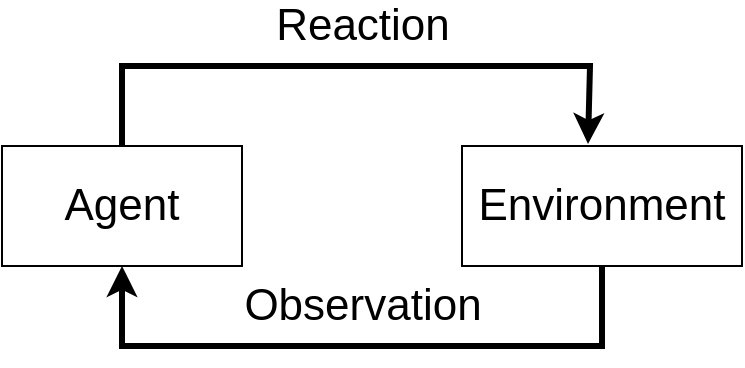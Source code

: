 <mxfile version="17.4.2" type="device"><diagram id="qOFXza8UKPzg5m1Eqs5L" name="Strona-1"><mxGraphModel dx="1422" dy="865" grid="1" gridSize="10" guides="1" tooltips="1" connect="1" arrows="1" fold="1" page="1" pageScale="1" pageWidth="827" pageHeight="1169" math="0" shadow="0"><root><mxCell id="0"/><mxCell id="1" parent="0"/><mxCell id="uRdp3sPyLbKg1e4JFvil-1" value="&lt;font style=&quot;font-size: 22px&quot;&gt;Agent&lt;/font&gt;" style="rounded=0;whiteSpace=wrap;html=1;" parent="1" vertex="1"><mxGeometry x="200" y="160" width="120" height="60" as="geometry"/></mxCell><mxCell id="uRdp3sPyLbKg1e4JFvil-2" value="&lt;font style=&quot;font-size: 22px&quot;&gt;Environment&lt;/font&gt;" style="rounded=0;whiteSpace=wrap;html=1;" parent="1" vertex="1"><mxGeometry x="430" y="160" width="140" height="60" as="geometry"/></mxCell><mxCell id="uRdp3sPyLbKg1e4JFvil-3" value="" style="endArrow=classic;html=1;rounded=0;fontSize=22;exitX=0.5;exitY=0;exitDx=0;exitDy=0;entryX=0.45;entryY=-0.017;entryDx=0;entryDy=0;entryPerimeter=0;strokeWidth=3;" parent="1" source="uRdp3sPyLbKg1e4JFvil-1" target="uRdp3sPyLbKg1e4JFvil-2" edge="1"><mxGeometry width="50" height="50" relative="1" as="geometry"><mxPoint x="380" y="120" as="sourcePoint"/><mxPoint x="440" y="80" as="targetPoint"/><Array as="points"><mxPoint x="260" y="120"/><mxPoint x="494" y="120"/></Array></mxGeometry></mxCell><mxCell id="uRdp3sPyLbKg1e4JFvil-4" value="Reaction" style="edgeLabel;html=1;align=center;verticalAlign=middle;resizable=0;points=[];fontSize=22;" parent="uRdp3sPyLbKg1e4JFvil-3" vertex="1" connectable="0"><mxGeometry x="-0.061" y="-1" relative="1" as="geometry"><mxPoint x="13" y="-21" as="offset"/></mxGeometry></mxCell><mxCell id="uRdp3sPyLbKg1e4JFvil-5" value="" style="endArrow=classic;html=1;rounded=0;fontSize=22;strokeWidth=3;exitX=0.5;exitY=1;exitDx=0;exitDy=0;entryX=0.5;entryY=1;entryDx=0;entryDy=0;" parent="1" source="uRdp3sPyLbKg1e4JFvil-2" target="uRdp3sPyLbKg1e4JFvil-1" edge="1"><mxGeometry width="50" height="50" relative="1" as="geometry"><mxPoint x="380" y="350" as="sourcePoint"/><mxPoint x="270" y="240" as="targetPoint"/><Array as="points"><mxPoint x="500" y="260"/><mxPoint x="260" y="260"/></Array></mxGeometry></mxCell><mxCell id="uRdp3sPyLbKg1e4JFvil-6" value="Observation" style="edgeLabel;html=1;align=center;verticalAlign=middle;resizable=0;points=[];fontSize=22;" parent="uRdp3sPyLbKg1e4JFvil-5" vertex="1" connectable="0"><mxGeometry x="-0.237" y="-2" relative="1" as="geometry"><mxPoint x="-38" y="-18" as="offset"/></mxGeometry></mxCell></root></mxGraphModel></diagram></mxfile>